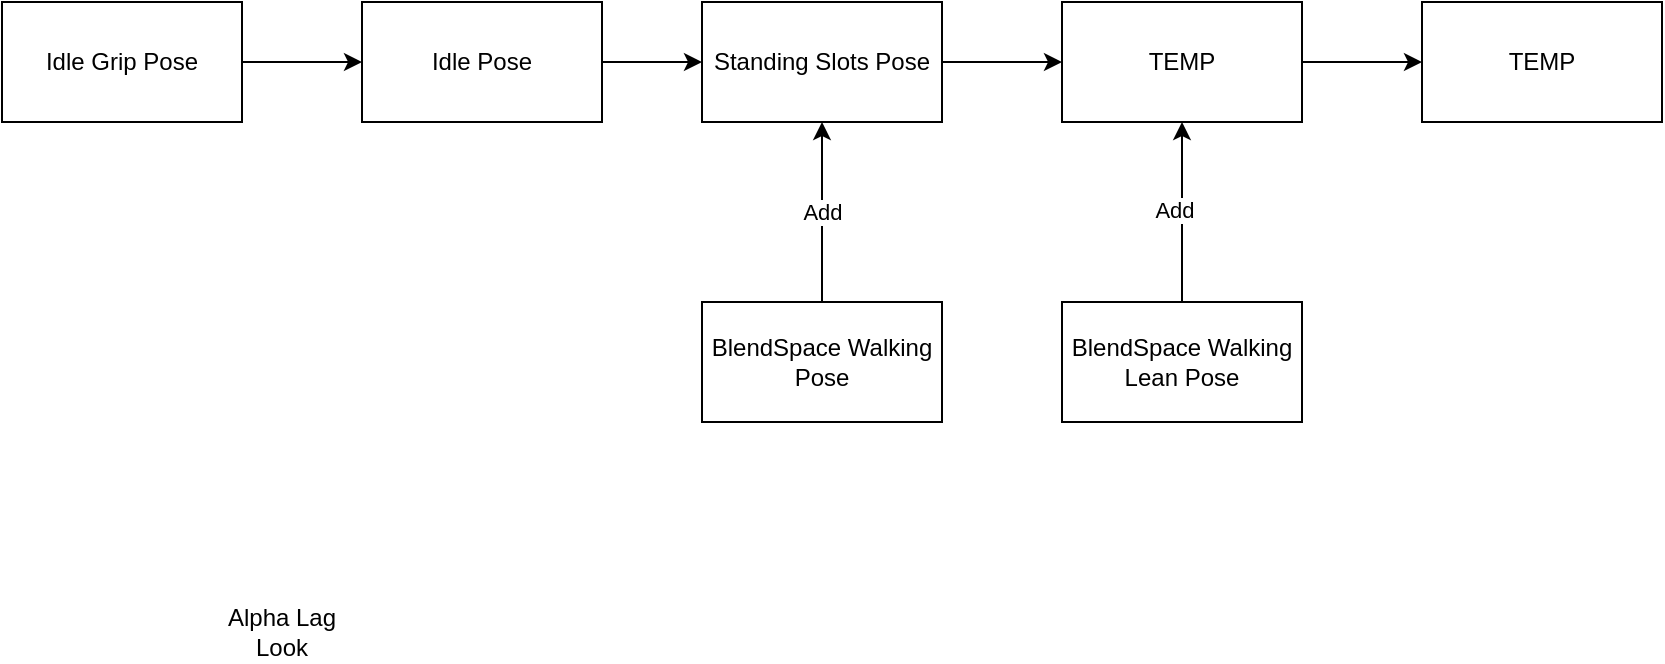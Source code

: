 <mxfile version="28.2.7">
  <diagram name="第 1 页" id="rl1AosZWIsbkXJZpwoHD">
    <mxGraphModel dx="828" dy="475" grid="1" gridSize="10" guides="1" tooltips="1" connect="1" arrows="1" fold="1" page="1" pageScale="1" pageWidth="1600" pageHeight="900" math="0" shadow="0">
      <root>
        <mxCell id="0" />
        <mxCell id="1" parent="0" />
        <mxCell id="hjsJc1q_cjLp_vTnd-DD-9" value="" style="group" vertex="1" connectable="0" parent="1">
          <mxGeometry x="10" y="280" width="470" height="210" as="geometry" />
        </mxCell>
        <mxCell id="hjsJc1q_cjLp_vTnd-DD-1" value="BlendSpace Walking Pose" style="rounded=0;whiteSpace=wrap;html=1;" vertex="1" parent="hjsJc1q_cjLp_vTnd-DD-9">
          <mxGeometry x="350" y="150" width="120" height="60" as="geometry" />
        </mxCell>
        <mxCell id="hjsJc1q_cjLp_vTnd-DD-2" value="Standing Slots Pose" style="rounded=0;whiteSpace=wrap;html=1;" vertex="1" parent="hjsJc1q_cjLp_vTnd-DD-9">
          <mxGeometry x="350" width="120" height="60" as="geometry" />
        </mxCell>
        <mxCell id="hjsJc1q_cjLp_vTnd-DD-4" style="edgeStyle=orthogonalEdgeStyle;rounded=0;orthogonalLoop=1;jettySize=auto;html=1;" edge="1" parent="hjsJc1q_cjLp_vTnd-DD-9" source="hjsJc1q_cjLp_vTnd-DD-3" target="hjsJc1q_cjLp_vTnd-DD-2">
          <mxGeometry relative="1" as="geometry" />
        </mxCell>
        <mxCell id="hjsJc1q_cjLp_vTnd-DD-3" value="Idle Pose" style="rounded=0;whiteSpace=wrap;html=1;" vertex="1" parent="hjsJc1q_cjLp_vTnd-DD-9">
          <mxGeometry x="180" width="120" height="60" as="geometry" />
        </mxCell>
        <mxCell id="hjsJc1q_cjLp_vTnd-DD-6" style="edgeStyle=orthogonalEdgeStyle;rounded=0;orthogonalLoop=1;jettySize=auto;html=1;" edge="1" parent="hjsJc1q_cjLp_vTnd-DD-9" source="hjsJc1q_cjLp_vTnd-DD-5" target="hjsJc1q_cjLp_vTnd-DD-3">
          <mxGeometry relative="1" as="geometry" />
        </mxCell>
        <mxCell id="hjsJc1q_cjLp_vTnd-DD-5" value="Idle Grip Pose" style="rounded=0;whiteSpace=wrap;html=1;" vertex="1" parent="hjsJc1q_cjLp_vTnd-DD-9">
          <mxGeometry width="120" height="60" as="geometry" />
        </mxCell>
        <mxCell id="hjsJc1q_cjLp_vTnd-DD-7" value="" style="endArrow=classic;html=1;rounded=0;exitX=0.5;exitY=0;exitDx=0;exitDy=0;entryX=0.5;entryY=1;entryDx=0;entryDy=0;" edge="1" parent="hjsJc1q_cjLp_vTnd-DD-9" source="hjsJc1q_cjLp_vTnd-DD-1" target="hjsJc1q_cjLp_vTnd-DD-2">
          <mxGeometry relative="1" as="geometry">
            <mxPoint x="550" y="140" as="sourcePoint" />
            <mxPoint x="650" y="140" as="targetPoint" />
          </mxGeometry>
        </mxCell>
        <mxCell id="hjsJc1q_cjLp_vTnd-DD-8" value="Add" style="edgeLabel;resizable=0;html=1;;align=center;verticalAlign=middle;" connectable="0" vertex="1" parent="hjsJc1q_cjLp_vTnd-DD-7">
          <mxGeometry relative="1" as="geometry" />
        </mxCell>
        <mxCell id="hjsJc1q_cjLp_vTnd-DD-17" style="edgeStyle=orthogonalEdgeStyle;rounded=0;orthogonalLoop=1;jettySize=auto;html=1;" edge="1" parent="1" source="hjsJc1q_cjLp_vTnd-DD-10" target="hjsJc1q_cjLp_vTnd-DD-16">
          <mxGeometry relative="1" as="geometry" />
        </mxCell>
        <mxCell id="hjsJc1q_cjLp_vTnd-DD-10" value="TEMP" style="rounded=0;whiteSpace=wrap;html=1;" vertex="1" parent="1">
          <mxGeometry x="540" y="280" width="120" height="60" as="geometry" />
        </mxCell>
        <mxCell id="hjsJc1q_cjLp_vTnd-DD-11" style="edgeStyle=orthogonalEdgeStyle;rounded=0;orthogonalLoop=1;jettySize=auto;html=1;exitX=1;exitY=0.5;exitDx=0;exitDy=0;" edge="1" parent="1" source="hjsJc1q_cjLp_vTnd-DD-2" target="hjsJc1q_cjLp_vTnd-DD-10">
          <mxGeometry relative="1" as="geometry" />
        </mxCell>
        <mxCell id="hjsJc1q_cjLp_vTnd-DD-14" style="edgeStyle=orthogonalEdgeStyle;rounded=0;orthogonalLoop=1;jettySize=auto;html=1;" edge="1" parent="1" source="hjsJc1q_cjLp_vTnd-DD-12" target="hjsJc1q_cjLp_vTnd-DD-10">
          <mxGeometry relative="1" as="geometry" />
        </mxCell>
        <mxCell id="hjsJc1q_cjLp_vTnd-DD-15" value="Add" style="edgeLabel;html=1;align=center;verticalAlign=middle;resizable=0;points=[];" vertex="1" connectable="0" parent="hjsJc1q_cjLp_vTnd-DD-14">
          <mxGeometry x="0.022" y="4" relative="1" as="geometry">
            <mxPoint as="offset" />
          </mxGeometry>
        </mxCell>
        <mxCell id="hjsJc1q_cjLp_vTnd-DD-12" value="BlendSpace Walking Lean Pose" style="rounded=0;whiteSpace=wrap;html=1;" vertex="1" parent="1">
          <mxGeometry x="540" y="430" width="120" height="60" as="geometry" />
        </mxCell>
        <mxCell id="hjsJc1q_cjLp_vTnd-DD-16" value="TEMP" style="rounded=0;whiteSpace=wrap;html=1;" vertex="1" parent="1">
          <mxGeometry x="720" y="280" width="120" height="60" as="geometry" />
        </mxCell>
        <mxCell id="hjsJc1q_cjLp_vTnd-DD-18" value="Alpha Lag Look" style="text;html=1;whiteSpace=wrap;strokeColor=none;fillColor=none;align=center;verticalAlign=middle;rounded=0;" vertex="1" parent="1">
          <mxGeometry x="120" y="580" width="60" height="30" as="geometry" />
        </mxCell>
      </root>
    </mxGraphModel>
  </diagram>
</mxfile>
